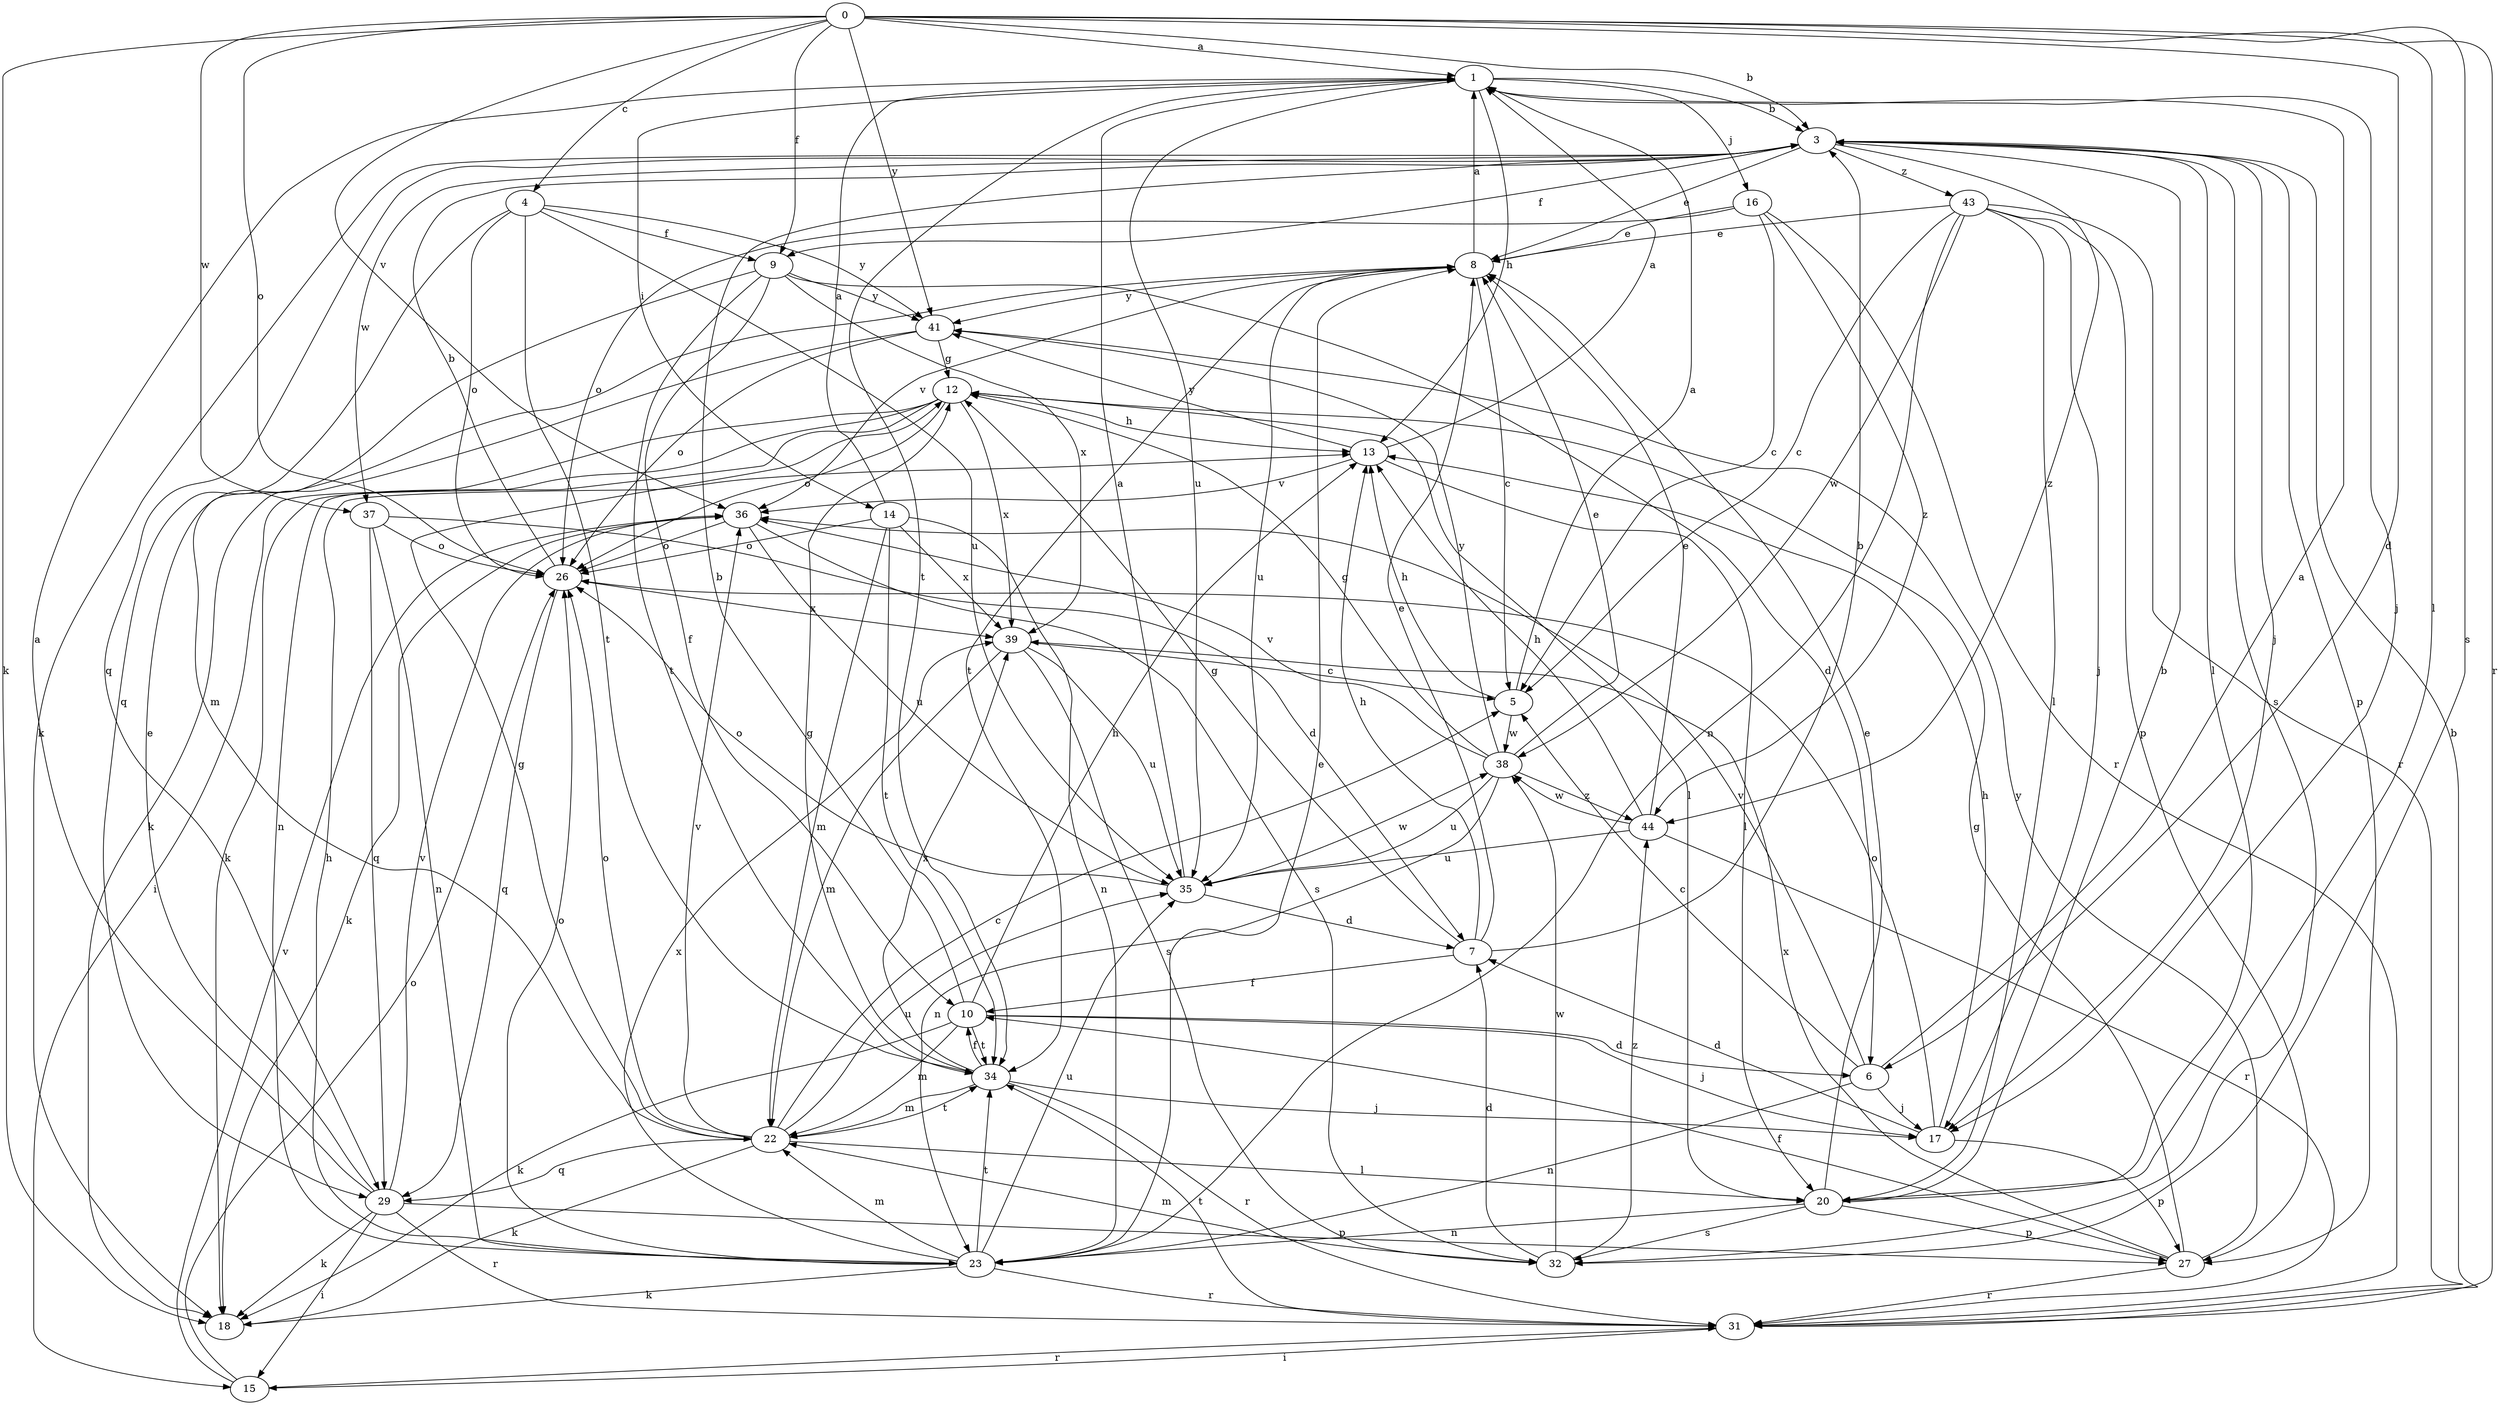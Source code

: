 strict digraph  {
0;
1;
3;
4;
5;
6;
7;
8;
9;
10;
12;
13;
14;
15;
16;
17;
18;
20;
22;
23;
26;
27;
29;
31;
32;
34;
35;
36;
37;
38;
39;
41;
43;
44;
0 -> 1  [label=a];
0 -> 3  [label=b];
0 -> 4  [label=c];
0 -> 6  [label=d];
0 -> 9  [label=f];
0 -> 18  [label=k];
0 -> 20  [label=l];
0 -> 26  [label=o];
0 -> 31  [label=r];
0 -> 32  [label=s];
0 -> 36  [label=v];
0 -> 37  [label=w];
0 -> 41  [label=y];
1 -> 3  [label=b];
1 -> 13  [label=h];
1 -> 14  [label=i];
1 -> 16  [label=j];
1 -> 17  [label=j];
1 -> 34  [label=t];
1 -> 35  [label=u];
3 -> 8  [label=e];
3 -> 9  [label=f];
3 -> 17  [label=j];
3 -> 18  [label=k];
3 -> 20  [label=l];
3 -> 27  [label=p];
3 -> 29  [label=q];
3 -> 32  [label=s];
3 -> 37  [label=w];
3 -> 43  [label=z];
3 -> 44  [label=z];
4 -> 9  [label=f];
4 -> 26  [label=o];
4 -> 29  [label=q];
4 -> 34  [label=t];
4 -> 35  [label=u];
4 -> 41  [label=y];
5 -> 1  [label=a];
5 -> 13  [label=h];
5 -> 38  [label=w];
6 -> 1  [label=a];
6 -> 5  [label=c];
6 -> 17  [label=j];
6 -> 23  [label=n];
6 -> 36  [label=v];
7 -> 3  [label=b];
7 -> 8  [label=e];
7 -> 10  [label=f];
7 -> 12  [label=g];
7 -> 13  [label=h];
8 -> 1  [label=a];
8 -> 5  [label=c];
8 -> 34  [label=t];
8 -> 35  [label=u];
8 -> 36  [label=v];
8 -> 41  [label=y];
9 -> 6  [label=d];
9 -> 10  [label=f];
9 -> 22  [label=m];
9 -> 34  [label=t];
9 -> 39  [label=x];
9 -> 41  [label=y];
10 -> 3  [label=b];
10 -> 6  [label=d];
10 -> 13  [label=h];
10 -> 17  [label=j];
10 -> 18  [label=k];
10 -> 22  [label=m];
10 -> 34  [label=t];
12 -> 13  [label=h];
12 -> 15  [label=i];
12 -> 18  [label=k];
12 -> 20  [label=l];
12 -> 23  [label=n];
12 -> 26  [label=o];
12 -> 39  [label=x];
13 -> 1  [label=a];
13 -> 20  [label=l];
13 -> 36  [label=v];
13 -> 41  [label=y];
14 -> 1  [label=a];
14 -> 22  [label=m];
14 -> 23  [label=n];
14 -> 26  [label=o];
14 -> 34  [label=t];
14 -> 39  [label=x];
15 -> 26  [label=o];
15 -> 31  [label=r];
15 -> 36  [label=v];
16 -> 5  [label=c];
16 -> 8  [label=e];
16 -> 26  [label=o];
16 -> 31  [label=r];
16 -> 44  [label=z];
17 -> 7  [label=d];
17 -> 13  [label=h];
17 -> 26  [label=o];
17 -> 27  [label=p];
20 -> 3  [label=b];
20 -> 8  [label=e];
20 -> 23  [label=n];
20 -> 27  [label=p];
20 -> 32  [label=s];
22 -> 5  [label=c];
22 -> 12  [label=g];
22 -> 18  [label=k];
22 -> 20  [label=l];
22 -> 26  [label=o];
22 -> 29  [label=q];
22 -> 34  [label=t];
22 -> 35  [label=u];
22 -> 36  [label=v];
23 -> 8  [label=e];
23 -> 13  [label=h];
23 -> 18  [label=k];
23 -> 22  [label=m];
23 -> 26  [label=o];
23 -> 31  [label=r];
23 -> 34  [label=t];
23 -> 35  [label=u];
23 -> 39  [label=x];
26 -> 3  [label=b];
26 -> 29  [label=q];
26 -> 39  [label=x];
27 -> 10  [label=f];
27 -> 12  [label=g];
27 -> 31  [label=r];
27 -> 39  [label=x];
27 -> 41  [label=y];
29 -> 1  [label=a];
29 -> 8  [label=e];
29 -> 15  [label=i];
29 -> 18  [label=k];
29 -> 27  [label=p];
29 -> 31  [label=r];
29 -> 36  [label=v];
31 -> 3  [label=b];
31 -> 15  [label=i];
31 -> 34  [label=t];
32 -> 7  [label=d];
32 -> 22  [label=m];
32 -> 38  [label=w];
32 -> 44  [label=z];
34 -> 10  [label=f];
34 -> 12  [label=g];
34 -> 17  [label=j];
34 -> 22  [label=m];
34 -> 31  [label=r];
34 -> 39  [label=x];
35 -> 1  [label=a];
35 -> 7  [label=d];
35 -> 26  [label=o];
35 -> 38  [label=w];
36 -> 18  [label=k];
36 -> 26  [label=o];
36 -> 32  [label=s];
36 -> 35  [label=u];
37 -> 7  [label=d];
37 -> 23  [label=n];
37 -> 26  [label=o];
37 -> 29  [label=q];
38 -> 8  [label=e];
38 -> 12  [label=g];
38 -> 23  [label=n];
38 -> 35  [label=u];
38 -> 36  [label=v];
38 -> 41  [label=y];
38 -> 44  [label=z];
39 -> 5  [label=c];
39 -> 22  [label=m];
39 -> 32  [label=s];
39 -> 35  [label=u];
41 -> 12  [label=g];
41 -> 18  [label=k];
41 -> 26  [label=o];
43 -> 5  [label=c];
43 -> 8  [label=e];
43 -> 17  [label=j];
43 -> 20  [label=l];
43 -> 23  [label=n];
43 -> 27  [label=p];
43 -> 31  [label=r];
43 -> 38  [label=w];
44 -> 8  [label=e];
44 -> 13  [label=h];
44 -> 31  [label=r];
44 -> 35  [label=u];
44 -> 38  [label=w];
}
